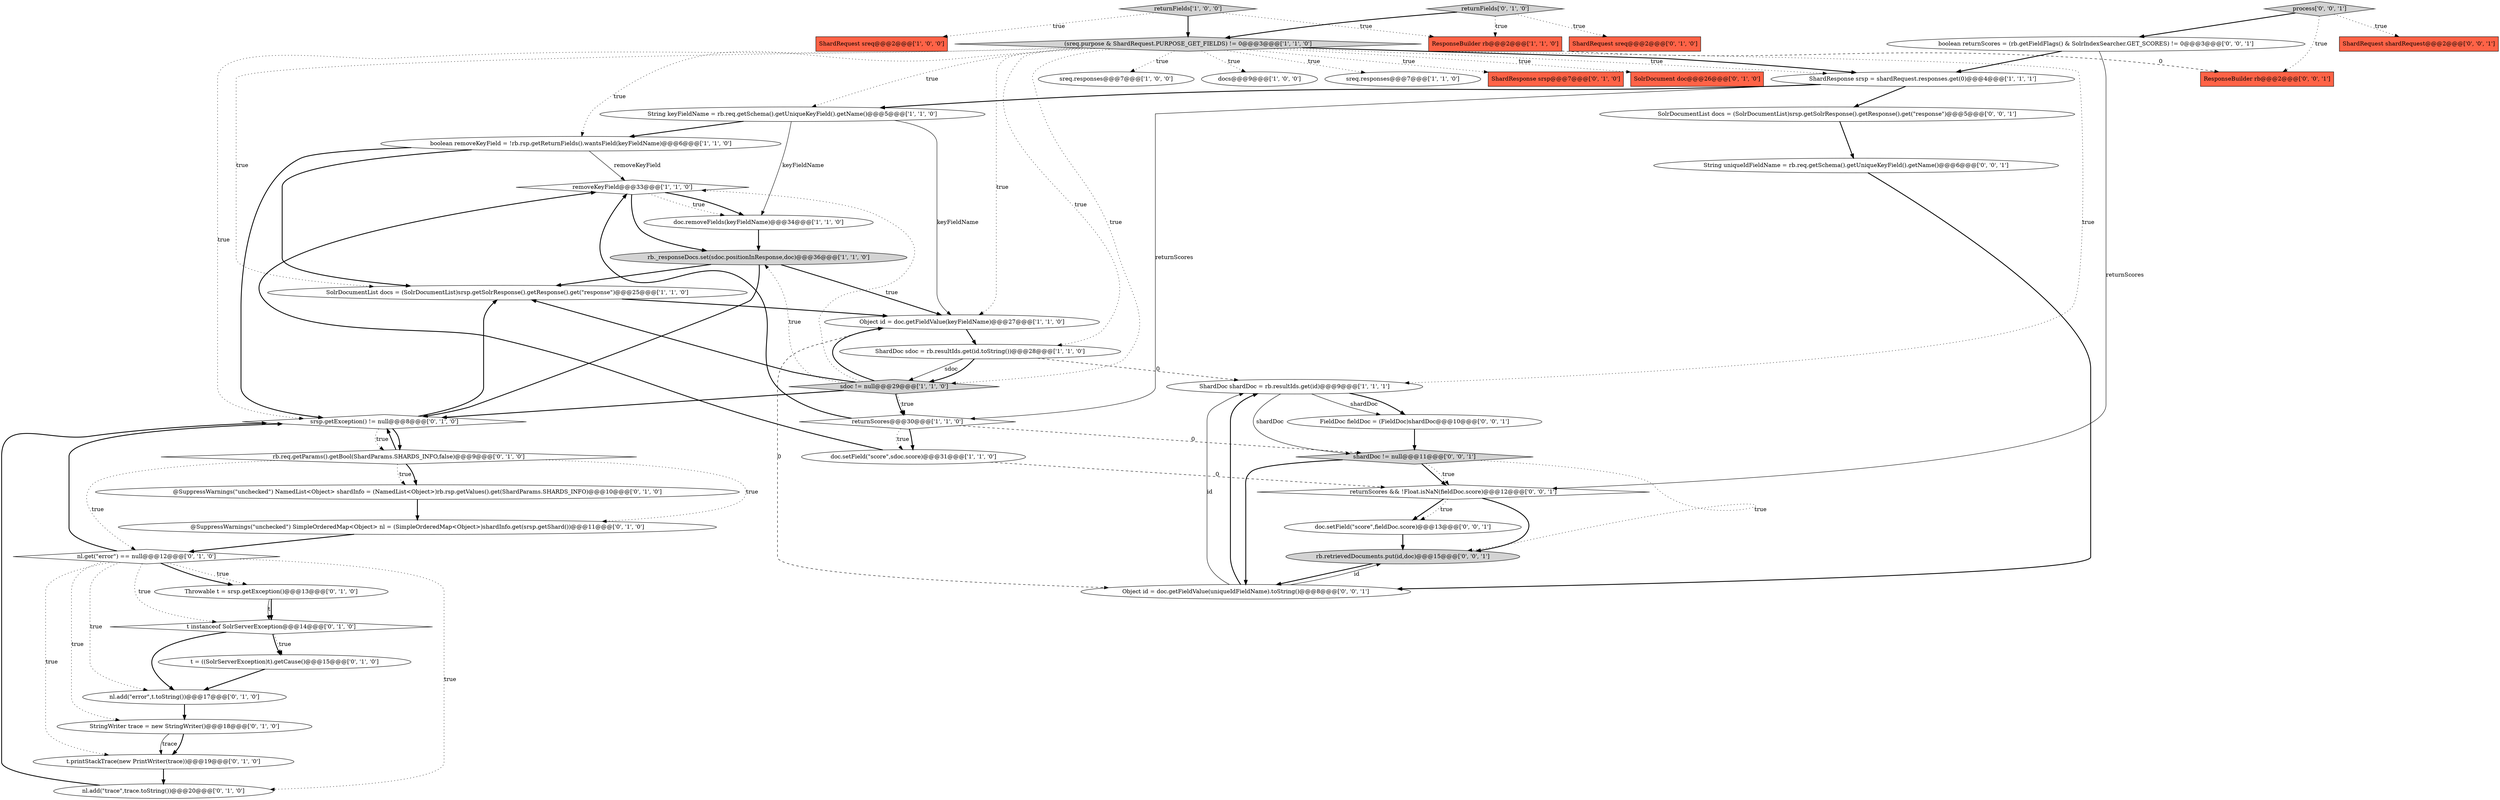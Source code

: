digraph {
12 [style = filled, label = "boolean removeKeyField = !rb.rsp.getReturnFields().wantsField(keyFieldName)@@@6@@@['1', '1', '0']", fillcolor = white, shape = ellipse image = "AAA0AAABBB1BBB"];
44 [style = filled, label = "doc.setField(\"score\",fieldDoc.score)@@@13@@@['0', '0', '1']", fillcolor = white, shape = ellipse image = "AAA0AAABBB3BBB"];
40 [style = filled, label = "ResponseBuilder rb@@@2@@@['0', '0', '1']", fillcolor = tomato, shape = box image = "AAA0AAABBB3BBB"];
14 [style = filled, label = "(sreq.purpose & ShardRequest.PURPOSE_GET_FIELDS) != 0@@@3@@@['1', '1', '0']", fillcolor = lightgray, shape = diamond image = "AAA0AAABBB1BBB"];
16 [style = filled, label = "returnScores@@@30@@@['1', '1', '0']", fillcolor = white, shape = diamond image = "AAA0AAABBB1BBB"];
43 [style = filled, label = "returnScores && !Float.isNaN(fieldDoc.score)@@@12@@@['0', '0', '1']", fillcolor = white, shape = diamond image = "AAA0AAABBB3BBB"];
11 [style = filled, label = "ShardDoc sdoc = rb.resultIds.get(id.toString())@@@28@@@['1', '1', '0']", fillcolor = white, shape = ellipse image = "AAA0AAABBB1BBB"];
18 [style = filled, label = "ResponseBuilder rb@@@2@@@['1', '1', '0']", fillcolor = tomato, shape = box image = "AAA0AAABBB1BBB"];
27 [style = filled, label = "StringWriter trace = new StringWriter()@@@18@@@['0', '1', '0']", fillcolor = white, shape = ellipse image = "AAA1AAABBB2BBB"];
42 [style = filled, label = "String uniqueIdFieldName = rb.req.getSchema().getUniqueKeyField().getName()@@@6@@@['0', '0', '1']", fillcolor = white, shape = ellipse image = "AAA0AAABBB3BBB"];
13 [style = filled, label = "doc.setField(\"score\",sdoc.score)@@@31@@@['1', '1', '0']", fillcolor = white, shape = ellipse image = "AAA0AAABBB1BBB"];
3 [style = filled, label = "ShardRequest sreq@@@2@@@['1', '0', '0']", fillcolor = tomato, shape = box image = "AAA0AAABBB1BBB"];
1 [style = filled, label = "sreq.responses@@@7@@@['1', '0', '0']", fillcolor = white, shape = ellipse image = "AAA0AAABBB1BBB"];
6 [style = filled, label = "ShardResponse srsp = shardRequest.responses.get(0)@@@4@@@['1', '1', '1']", fillcolor = white, shape = ellipse image = "AAA0AAABBB1BBB"];
2 [style = filled, label = "removeKeyField@@@33@@@['1', '1', '0']", fillcolor = white, shape = diamond image = "AAA0AAABBB1BBB"];
47 [style = filled, label = "Object id = doc.getFieldValue(uniqueIdFieldName).toString()@@@8@@@['0', '0', '1']", fillcolor = white, shape = ellipse image = "AAA0AAABBB3BBB"];
46 [style = filled, label = "process['0', '0', '1']", fillcolor = lightgray, shape = diamond image = "AAA0AAABBB3BBB"];
15 [style = filled, label = "ShardDoc shardDoc = rb.resultIds.get(id)@@@9@@@['1', '1', '1']", fillcolor = white, shape = ellipse image = "AAA0AAABBB1BBB"];
5 [style = filled, label = "rb._responseDocs.set(sdoc.positionInResponse,doc)@@@36@@@['1', '1', '0']", fillcolor = lightgray, shape = ellipse image = "AAA0AAABBB1BBB"];
21 [style = filled, label = "t instanceof SolrServerException@@@14@@@['0', '1', '0']", fillcolor = white, shape = diamond image = "AAA1AAABBB2BBB"];
32 [style = filled, label = "rb.req.getParams().getBool(ShardParams.SHARDS_INFO,false)@@@9@@@['0', '1', '0']", fillcolor = white, shape = diamond image = "AAA1AAABBB2BBB"];
36 [style = filled, label = "FieldDoc fieldDoc = (FieldDoc)shardDoc@@@10@@@['0', '0', '1']", fillcolor = white, shape = ellipse image = "AAA0AAABBB3BBB"];
0 [style = filled, label = "String keyFieldName = rb.req.getSchema().getUniqueKeyField().getName()@@@5@@@['1', '1', '0']", fillcolor = white, shape = ellipse image = "AAA0AAABBB1BBB"];
35 [style = filled, label = "@SuppressWarnings(\"unchecked\") SimpleOrderedMap<Object> nl = (SimpleOrderedMap<Object>)shardInfo.get(srsp.getShard())@@@11@@@['0', '1', '0']", fillcolor = white, shape = ellipse image = "AAA1AAABBB2BBB"];
37 [style = filled, label = "SolrDocumentList docs = (SolrDocumentList)srsp.getSolrResponse().getResponse().get(\"response\")@@@5@@@['0', '0', '1']", fillcolor = white, shape = ellipse image = "AAA0AAABBB3BBB"];
28 [style = filled, label = "returnFields['0', '1', '0']", fillcolor = lightgray, shape = diamond image = "AAA0AAABBB2BBB"];
23 [style = filled, label = "ShardRequest sreq@@@2@@@['0', '1', '0']", fillcolor = tomato, shape = box image = "AAA0AAABBB2BBB"];
8 [style = filled, label = "SolrDocumentList docs = (SolrDocumentList)srsp.getSolrResponse().getResponse().get(\"response\")@@@25@@@['1', '1', '0']", fillcolor = white, shape = ellipse image = "AAA0AAABBB1BBB"];
10 [style = filled, label = "docs@@@9@@@['1', '0', '0']", fillcolor = white, shape = ellipse image = "AAA0AAABBB1BBB"];
45 [style = filled, label = "shardDoc != null@@@11@@@['0', '0', '1']", fillcolor = lightgray, shape = diamond image = "AAA0AAABBB3BBB"];
7 [style = filled, label = "sreq.responses@@@7@@@['1', '1', '0']", fillcolor = white, shape = ellipse image = "AAA0AAABBB1BBB"];
22 [style = filled, label = "@SuppressWarnings(\"unchecked\") NamedList<Object> shardInfo = (NamedList<Object>)rb.rsp.getValues().get(ShardParams.SHARDS_INFO)@@@10@@@['0', '1', '0']", fillcolor = white, shape = ellipse image = "AAA1AAABBB2BBB"];
34 [style = filled, label = "t = ((SolrServerException)t).getCause()@@@15@@@['0', '1', '0']", fillcolor = white, shape = ellipse image = "AAA1AAABBB2BBB"];
25 [style = filled, label = "nl.add(\"error\",t.toString())@@@17@@@['0', '1', '0']", fillcolor = white, shape = ellipse image = "AAA1AAABBB2BBB"];
30 [style = filled, label = "nl.add(\"trace\",trace.toString())@@@20@@@['0', '1', '0']", fillcolor = white, shape = ellipse image = "AAA1AAABBB2BBB"];
26 [style = filled, label = "srsp.getException() != null@@@8@@@['0', '1', '0']", fillcolor = white, shape = diamond image = "AAA1AAABBB2BBB"];
33 [style = filled, label = "t.printStackTrace(new PrintWriter(trace))@@@19@@@['0', '1', '0']", fillcolor = white, shape = ellipse image = "AAA1AAABBB2BBB"];
9 [style = filled, label = "doc.removeFields(keyFieldName)@@@34@@@['1', '1', '0']", fillcolor = white, shape = ellipse image = "AAA0AAABBB1BBB"];
20 [style = filled, label = "nl.get(\"error\") == null@@@12@@@['0', '1', '0']", fillcolor = white, shape = diamond image = "AAA1AAABBB2BBB"];
24 [style = filled, label = "Throwable t = srsp.getException()@@@13@@@['0', '1', '0']", fillcolor = white, shape = ellipse image = "AAA1AAABBB2BBB"];
31 [style = filled, label = "ShardResponse srsp@@@7@@@['0', '1', '0']", fillcolor = tomato, shape = box image = "AAA0AAABBB2BBB"];
41 [style = filled, label = "boolean returnScores = (rb.getFieldFlags() & SolrIndexSearcher.GET_SCORES) != 0@@@3@@@['0', '0', '1']", fillcolor = white, shape = ellipse image = "AAA0AAABBB3BBB"];
38 [style = filled, label = "rb.retrievedDocuments.put(id,doc)@@@15@@@['0', '0', '1']", fillcolor = lightgray, shape = ellipse image = "AAA0AAABBB3BBB"];
17 [style = filled, label = "returnFields['1', '0', '0']", fillcolor = lightgray, shape = diamond image = "AAA0AAABBB1BBB"];
19 [style = filled, label = "sdoc != null@@@29@@@['1', '1', '0']", fillcolor = lightgray, shape = diamond image = "AAA0AAABBB1BBB"];
29 [style = filled, label = "SolrDocument doc@@@26@@@['0', '1', '0']", fillcolor = tomato, shape = box image = "AAA0AAABBB2BBB"];
39 [style = filled, label = "ShardRequest shardRequest@@@2@@@['0', '0', '1']", fillcolor = tomato, shape = box image = "AAA0AAABBB3BBB"];
4 [style = filled, label = "Object id = doc.getFieldValue(keyFieldName)@@@27@@@['1', '1', '0']", fillcolor = white, shape = ellipse image = "AAA0AAABBB1BBB"];
24->21 [style = bold, label=""];
20->25 [style = dotted, label="true"];
46->40 [style = dotted, label="true"];
14->4 [style = dotted, label="true"];
14->0 [style = dotted, label="true"];
38->47 [style = bold, label=""];
20->27 [style = dotted, label="true"];
20->21 [style = dotted, label="true"];
24->21 [style = solid, label="t"];
19->8 [style = bold, label=""];
14->26 [style = dotted, label="true"];
6->37 [style = bold, label=""];
17->14 [style = bold, label=""];
22->35 [style = bold, label=""];
14->7 [style = dotted, label="true"];
16->13 [style = bold, label=""];
21->25 [style = bold, label=""];
15->45 [style = solid, label="shardDoc"];
12->2 [style = solid, label="removeKeyField"];
37->42 [style = bold, label=""];
32->20 [style = dotted, label="true"];
32->22 [style = dotted, label="true"];
34->25 [style = bold, label=""];
17->3 [style = dotted, label="true"];
43->44 [style = bold, label=""];
36->45 [style = bold, label=""];
17->18 [style = dotted, label="true"];
21->34 [style = dotted, label="true"];
30->26 [style = bold, label=""];
27->33 [style = bold, label=""];
19->5 [style = dotted, label="true"];
20->24 [style = dotted, label="true"];
14->31 [style = dotted, label="true"];
11->19 [style = solid, label="sdoc"];
16->2 [style = bold, label=""];
0->4 [style = solid, label="keyFieldName"];
45->43 [style = bold, label=""];
0->12 [style = bold, label=""];
26->32 [style = bold, label=""];
15->36 [style = bold, label=""];
45->43 [style = dotted, label="true"];
19->26 [style = bold, label=""];
20->30 [style = dotted, label="true"];
21->34 [style = bold, label=""];
46->41 [style = bold, label=""];
15->36 [style = solid, label="shardDoc"];
27->33 [style = solid, label="trace"];
25->27 [style = bold, label=""];
28->14 [style = bold, label=""];
35->20 [style = bold, label=""];
12->26 [style = bold, label=""];
42->47 [style = bold, label=""];
46->39 [style = dotted, label="true"];
26->8 [style = bold, label=""];
16->45 [style = dashed, label="0"];
5->8 [style = bold, label=""];
14->1 [style = dotted, label="true"];
6->16 [style = solid, label="returnScores"];
6->0 [style = bold, label=""];
5->4 [style = bold, label=""];
14->6 [style = dotted, label="true"];
32->26 [style = bold, label=""];
19->16 [style = bold, label=""];
19->16 [style = dotted, label="true"];
2->9 [style = bold, label=""];
19->2 [style = dotted, label="true"];
47->15 [style = solid, label="id"];
0->9 [style = solid, label="keyFieldName"];
20->33 [style = dotted, label="true"];
11->19 [style = bold, label=""];
19->4 [style = bold, label=""];
32->22 [style = bold, label=""];
20->24 [style = bold, label=""];
41->43 [style = solid, label="returnScores"];
28->23 [style = dotted, label="true"];
26->32 [style = dotted, label="true"];
32->35 [style = dotted, label="true"];
12->8 [style = bold, label=""];
9->5 [style = bold, label=""];
8->4 [style = bold, label=""];
41->6 [style = bold, label=""];
47->38 [style = solid, label="id"];
18->40 [style = dashed, label="0"];
2->5 [style = bold, label=""];
2->9 [style = dotted, label="true"];
4->11 [style = bold, label=""];
14->8 [style = dotted, label="true"];
45->47 [style = bold, label=""];
16->13 [style = dotted, label="true"];
14->12 [style = dotted, label="true"];
5->26 [style = bold, label=""];
47->15 [style = bold, label=""];
4->47 [style = dashed, label="0"];
44->38 [style = bold, label=""];
33->30 [style = bold, label=""];
11->15 [style = dashed, label="0"];
45->38 [style = dotted, label="true"];
14->15 [style = dotted, label="true"];
13->43 [style = dashed, label="0"];
14->29 [style = dotted, label="true"];
14->10 [style = dotted, label="true"];
14->6 [style = bold, label=""];
14->19 [style = dotted, label="true"];
14->11 [style = dotted, label="true"];
43->44 [style = dotted, label="true"];
13->2 [style = bold, label=""];
28->18 [style = dotted, label="true"];
20->26 [style = bold, label=""];
43->38 [style = bold, label=""];
}
